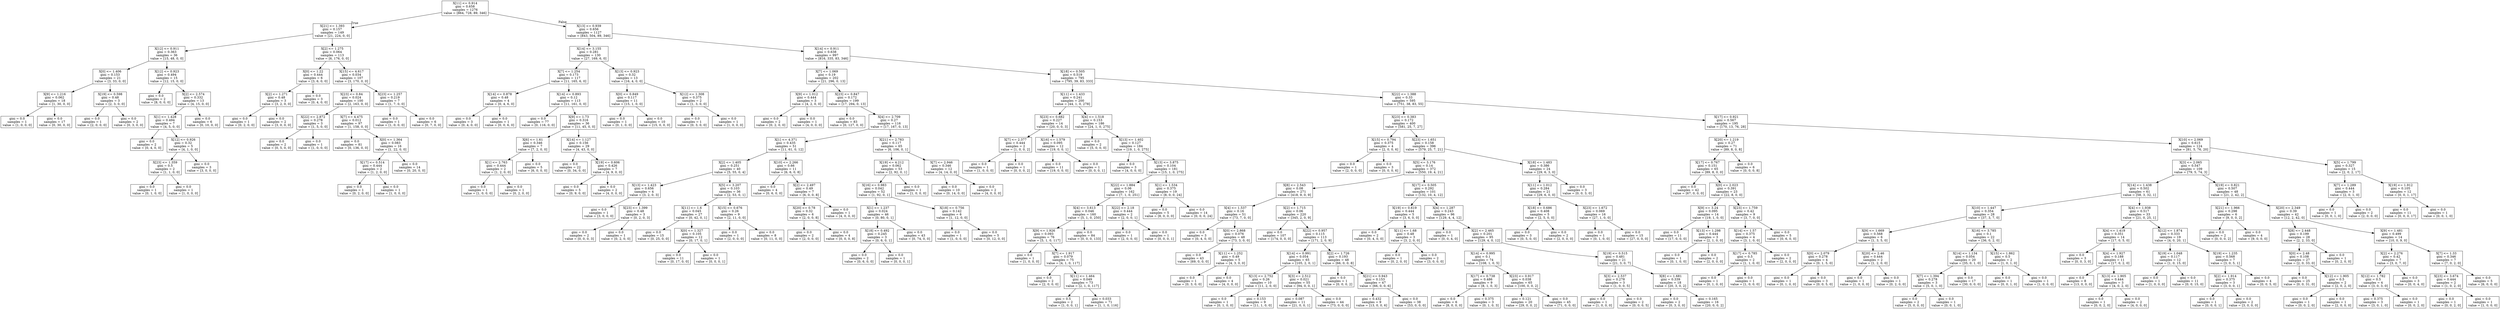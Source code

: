 digraph Tree {
node [shape=box] ;
0 [label="X[11] <= 0.914\ngini = 0.658\nsamples = 1276\nvalue = [864, 728, 89, 346]"] ;
1 [label="X[21] <= 1.393\ngini = 0.157\nsamples = 149\nvalue = [21, 224, 0, 0]"] ;
0 -> 1 [labeldistance=2.5, labelangle=45, headlabel="True"] ;
2 [label="X[12] <= 0.911\ngini = 0.363\nsamples = 36\nvalue = [15, 48, 0, 0]"] ;
1 -> 2 ;
3 [label="X[0] <= 1.406\ngini = 0.153\nsamples = 21\nvalue = [3, 33, 0, 0]"] ;
2 -> 3 ;
4 [label="X[9] <= 1.216\ngini = 0.062\nsamples = 18\nvalue = [1, 30, 0, 0]"] ;
3 -> 4 ;
5 [label="gini = 0.0\nsamples = 1\nvalue = [1, 0, 0, 0]"] ;
4 -> 5 ;
6 [label="gini = 0.0\nsamples = 17\nvalue = [0, 30, 0, 0]"] ;
4 -> 6 ;
7 [label="X[19] <= 0.598\ngini = 0.48\nsamples = 3\nvalue = [2, 3, 0, 0]"] ;
3 -> 7 ;
8 [label="gini = 0.0\nsamples = 1\nvalue = [2, 0, 0, 0]"] ;
7 -> 8 ;
9 [label="gini = 0.0\nsamples = 2\nvalue = [0, 3, 0, 0]"] ;
7 -> 9 ;
10 [label="X[12] <= 0.923\ngini = 0.494\nsamples = 15\nvalue = [12, 15, 0, 0]"] ;
2 -> 10 ;
11 [label="gini = 0.0\nsamples = 2\nvalue = [8, 0, 0, 0]"] ;
10 -> 11 ;
12 [label="X[2] <= 2.574\ngini = 0.332\nsamples = 13\nvalue = [4, 15, 0, 0]"] ;
10 -> 12 ;
13 [label="X[1] <= 1.428\ngini = 0.494\nsamples = 7\nvalue = [4, 5, 0, 0]"] ;
12 -> 13 ;
14 [label="gini = 0.0\nsamples = 2\nvalue = [0, 4, 0, 0]"] ;
13 -> 14 ;
15 [label="X[12] <= 0.926\ngini = 0.32\nsamples = 5\nvalue = [4, 1, 0, 0]"] ;
13 -> 15 ;
16 [label="X[23] <= 1.359\ngini = 0.5\nsamples = 2\nvalue = [1, 1, 0, 0]"] ;
15 -> 16 ;
17 [label="gini = 0.0\nsamples = 1\nvalue = [0, 1, 0, 0]"] ;
16 -> 17 ;
18 [label="gini = 0.0\nsamples = 1\nvalue = [1, 0, 0, 0]"] ;
16 -> 18 ;
19 [label="gini = 0.0\nsamples = 3\nvalue = [3, 0, 0, 0]"] ;
15 -> 19 ;
20 [label="gini = 0.0\nsamples = 6\nvalue = [0, 10, 0, 0]"] ;
12 -> 20 ;
21 [label="X[2] <= 1.275\ngini = 0.064\nsamples = 113\nvalue = [6, 176, 0, 0]"] ;
1 -> 21 ;
22 [label="X[0] <= 1.22\ngini = 0.444\nsamples = 6\nvalue = [3, 6, 0, 0]"] ;
21 -> 22 ;
23 [label="X[2] <= 1.271\ngini = 0.48\nsamples = 3\nvalue = [3, 2, 0, 0]"] ;
22 -> 23 ;
24 [label="gini = 0.0\nsamples = 1\nvalue = [0, 2, 0, 0]"] ;
23 -> 24 ;
25 [label="gini = 0.0\nsamples = 2\nvalue = [3, 0, 0, 0]"] ;
23 -> 25 ;
26 [label="gini = 0.0\nsamples = 3\nvalue = [0, 4, 0, 0]"] ;
22 -> 26 ;
27 [label="X[15] <= 4.617\ngini = 0.034\nsamples = 107\nvalue = [3, 170, 0, 0]"] ;
21 -> 27 ;
28 [label="X[23] <= 0.84\ngini = 0.024\nsamples = 100\nvalue = [2, 163, 0, 0]"] ;
27 -> 28 ;
29 [label="X[22] <= 2.872\ngini = 0.278\nsamples = 3\nvalue = [1, 5, 0, 0]"] ;
28 -> 29 ;
30 [label="gini = 0.0\nsamples = 2\nvalue = [0, 5, 0, 0]"] ;
29 -> 30 ;
31 [label="gini = 0.0\nsamples = 1\nvalue = [1, 0, 0, 0]"] ;
29 -> 31 ;
32 [label="X[7] <= 4.475\ngini = 0.012\nsamples = 97\nvalue = [1, 158, 0, 0]"] ;
28 -> 32 ;
33 [label="gini = 0.0\nsamples = 81\nvalue = [0, 136, 0, 0]"] ;
32 -> 33 ;
34 [label="X[0] <= 1.364\ngini = 0.083\nsamples = 16\nvalue = [1, 22, 0, 0]"] ;
32 -> 34 ;
35 [label="X[17] <= 0.514\ngini = 0.444\nsamples = 2\nvalue = [1, 2, 0, 0]"] ;
34 -> 35 ;
36 [label="gini = 0.0\nsamples = 1\nvalue = [0, 2, 0, 0]"] ;
35 -> 36 ;
37 [label="gini = 0.0\nsamples = 1\nvalue = [1, 0, 0, 0]"] ;
35 -> 37 ;
38 [label="gini = 0.0\nsamples = 14\nvalue = [0, 20, 0, 0]"] ;
34 -> 38 ;
39 [label="X[23] <= 1.257\ngini = 0.219\nsamples = 7\nvalue = [1, 7, 0, 0]"] ;
27 -> 39 ;
40 [label="gini = 0.0\nsamples = 1\nvalue = [1, 0, 0, 0]"] ;
39 -> 40 ;
41 [label="gini = 0.0\nsamples = 6\nvalue = [0, 7, 0, 0]"] ;
39 -> 41 ;
42 [label="X[13] <= 0.939\ngini = 0.656\nsamples = 1127\nvalue = [843, 504, 89, 346]"] ;
0 -> 42 [labeldistance=2.5, labelangle=-45, headlabel="False"] ;
43 [label="X[14] <= 3.155\ngini = 0.281\nsamples = 130\nvalue = [27, 169, 6, 0]"] ;
42 -> 43 ;
44 [label="X[7] <= 1.254\ngini = 0.173\nsamples = 117\nvalue = [11, 165, 6, 0]"] ;
43 -> 44 ;
45 [label="X[14] <= 0.878\ngini = 0.48\nsamples = 4\nvalue = [0, 4, 6, 0]"] ;
44 -> 45 ;
46 [label="gini = 0.0\nsamples = 3\nvalue = [0, 4, 0, 0]"] ;
45 -> 46 ;
47 [label="gini = 0.0\nsamples = 1\nvalue = [0, 0, 6, 0]"] ;
45 -> 47 ;
48 [label="X[14] <= 0.893\ngini = 0.12\nsamples = 113\nvalue = [11, 161, 0, 0]"] ;
44 -> 48 ;
49 [label="gini = 0.0\nsamples = 77\nvalue = [0, 116, 0, 0]"] ;
48 -> 49 ;
50 [label="X[9] <= 1.73\ngini = 0.316\nsamples = 36\nvalue = [11, 45, 0, 0]"] ;
48 -> 50 ;
51 [label="X[6] <= 1.61\ngini = 0.346\nsamples = 7\nvalue = [7, 2, 0, 0]"] ;
50 -> 51 ;
52 [label="X[1] <= 2.763\ngini = 0.444\nsamples = 2\nvalue = [1, 2, 0, 0]"] ;
51 -> 52 ;
53 [label="gini = 0.0\nsamples = 1\nvalue = [1, 0, 0, 0]"] ;
52 -> 53 ;
54 [label="gini = 0.0\nsamples = 1\nvalue = [0, 2, 0, 0]"] ;
52 -> 54 ;
55 [label="gini = 0.0\nsamples = 5\nvalue = [6, 0, 0, 0]"] ;
51 -> 55 ;
56 [label="X[14] <= 1.127\ngini = 0.156\nsamples = 29\nvalue = [4, 43, 0, 0]"] ;
50 -> 56 ;
57 [label="gini = 0.0\nsamples = 22\nvalue = [0, 34, 0, 0]"] ;
56 -> 57 ;
58 [label="X[19] <= 0.606\ngini = 0.426\nsamples = 7\nvalue = [4, 9, 0, 0]"] ;
56 -> 58 ;
59 [label="gini = 0.0\nsamples = 5\nvalue = [0, 9, 0, 0]"] ;
58 -> 59 ;
60 [label="gini = 0.0\nsamples = 2\nvalue = [4, 0, 0, 0]"] ;
58 -> 60 ;
61 [label="X[13] <= 0.923\ngini = 0.32\nsamples = 13\nvalue = [16, 4, 0, 0]"] ;
43 -> 61 ;
62 [label="X[0] <= 0.849\ngini = 0.117\nsamples = 11\nvalue = [15, 1, 0, 0]"] ;
61 -> 62 ;
63 [label="gini = 0.0\nsamples = 1\nvalue = [0, 1, 0, 0]"] ;
62 -> 63 ;
64 [label="gini = 0.0\nsamples = 10\nvalue = [15, 0, 0, 0]"] ;
62 -> 64 ;
65 [label="X[12] <= 1.308\ngini = 0.375\nsamples = 2\nvalue = [1, 3, 0, 0]"] ;
61 -> 65 ;
66 [label="gini = 0.0\nsamples = 1\nvalue = [0, 3, 0, 0]"] ;
65 -> 66 ;
67 [label="gini = 0.0\nsamples = 1\nvalue = [1, 0, 0, 0]"] ;
65 -> 67 ;
68 [label="X[14] <= 0.911\ngini = 0.638\nsamples = 997\nvalue = [816, 335, 83, 346]"] ;
42 -> 68 ;
69 [label="X[7] <= 1.069\ngini = 0.19\nsamples = 202\nvalue = [21, 296, 0, 13]"] ;
68 -> 69 ;
70 [label="X[9] <= 1.012\ngini = 0.444\nsamples = 3\nvalue = [4, 2, 0, 0]"] ;
69 -> 70 ;
71 [label="gini = 0.0\nsamples = 2\nvalue = [0, 2, 0, 0]"] ;
70 -> 71 ;
72 [label="gini = 0.0\nsamples = 1\nvalue = [4, 0, 0, 0]"] ;
70 -> 72 ;
73 [label="X[23] <= 0.847\ngini = 0.172\nsamples = 199\nvalue = [17, 294, 0, 13]"] ;
69 -> 73 ;
74 [label="gini = 0.0\nsamples = 83\nvalue = [0, 127, 0, 0]"] ;
73 -> 74 ;
75 [label="X[4] <= 2.709\ngini = 0.27\nsamples = 116\nvalue = [17, 167, 0, 13]"] ;
73 -> 75 ;
76 [label="X[1] <= 4.371\ngini = 0.435\nsamples = 51\nvalue = [11, 61, 0, 12]"] ;
75 -> 76 ;
77 [label="X[2] <= 1.405\ngini = 0.251\nsamples = 40\nvalue = [5, 55, 0, 4]"] ;
76 -> 77 ;
78 [label="X[13] <= 1.423\ngini = 0.656\nsamples = 4\nvalue = [3, 2, 0, 3]"] ;
77 -> 78 ;
79 [label="gini = 0.0\nsamples = 1\nvalue = [3, 0, 0, 0]"] ;
78 -> 79 ;
80 [label="X[23] <= 1.399\ngini = 0.48\nsamples = 3\nvalue = [0, 2, 0, 3]"] ;
78 -> 80 ;
81 [label="gini = 0.0\nsamples = 2\nvalue = [0, 0, 0, 3]"] ;
80 -> 81 ;
82 [label="gini = 0.0\nsamples = 1\nvalue = [0, 2, 0, 0]"] ;
80 -> 82 ;
83 [label="X[5] <= 3.207\ngini = 0.103\nsamples = 36\nvalue = [2, 53, 0, 1]"] ;
77 -> 83 ;
84 [label="X[11] <= 1.6\ngini = 0.045\nsamples = 27\nvalue = [0, 42, 0, 1]"] ;
83 -> 84 ;
85 [label="gini = 0.0\nsamples = 15\nvalue = [0, 25, 0, 0]"] ;
84 -> 85 ;
86 [label="X[0] <= 1.327\ngini = 0.105\nsamples = 12\nvalue = [0, 17, 0, 1]"] ;
84 -> 86 ;
87 [label="gini = 0.0\nsamples = 11\nvalue = [0, 17, 0, 0]"] ;
86 -> 87 ;
88 [label="gini = 0.0\nsamples = 1\nvalue = [0, 0, 0, 1]"] ;
86 -> 88 ;
89 [label="X[15] <= 0.676\ngini = 0.26\nsamples = 9\nvalue = [2, 11, 0, 0]"] ;
83 -> 89 ;
90 [label="gini = 0.0\nsamples = 1\nvalue = [2, 0, 0, 0]"] ;
89 -> 90 ;
91 [label="gini = 0.0\nsamples = 8\nvalue = [0, 11, 0, 0]"] ;
89 -> 91 ;
92 [label="X[10] <= 2.266\ngini = 0.66\nsamples = 11\nvalue = [6, 6, 0, 8]"] ;
76 -> 92 ;
93 [label="gini = 0.0\nsamples = 4\nvalue = [0, 6, 0, 0]"] ;
92 -> 93 ;
94 [label="X[2] <= 2.497\ngini = 0.49\nsamples = 7\nvalue = [6, 0, 0, 8]"] ;
92 -> 94 ;
95 [label="X[20] <= 0.78\ngini = 0.32\nsamples = 6\nvalue = [2, 0, 0, 8]"] ;
94 -> 95 ;
96 [label="gini = 0.0\nsamples = 2\nvalue = [2, 0, 0, 0]"] ;
95 -> 96 ;
97 [label="gini = 0.0\nsamples = 4\nvalue = [0, 0, 0, 8]"] ;
95 -> 97 ;
98 [label="gini = 0.0\nsamples = 1\nvalue = [4, 0, 0, 0]"] ;
94 -> 98 ;
99 [label="X[21] <= 2.783\ngini = 0.117\nsamples = 65\nvalue = [6, 106, 0, 1]"] ;
75 -> 99 ;
100 [label="X[19] <= 4.212\ngini = 0.062\nsamples = 53\nvalue = [2, 92, 0, 1]"] ;
99 -> 100 ;
101 [label="X[16] <= 0.983\ngini = 0.042\nsamples = 52\nvalue = [1, 92, 0, 1]"] ;
100 -> 101 ;
102 [label="X[1] <= 1.237\ngini = 0.024\nsamples = 46\nvalue = [0, 80, 0, 1]"] ;
101 -> 102 ;
103 [label="X[18] <= 0.492\ngini = 0.245\nsamples = 3\nvalue = [0, 6, 0, 1]"] ;
102 -> 103 ;
104 [label="gini = 0.0\nsamples = 2\nvalue = [0, 6, 0, 0]"] ;
103 -> 104 ;
105 [label="gini = 0.0\nsamples = 1\nvalue = [0, 0, 0, 1]"] ;
103 -> 105 ;
106 [label="gini = 0.0\nsamples = 43\nvalue = [0, 74, 0, 0]"] ;
102 -> 106 ;
107 [label="X[18] <= 0.756\ngini = 0.142\nsamples = 6\nvalue = [1, 12, 0, 0]"] ;
101 -> 107 ;
108 [label="gini = 0.0\nsamples = 1\nvalue = [1, 0, 0, 0]"] ;
107 -> 108 ;
109 [label="gini = 0.0\nsamples = 5\nvalue = [0, 12, 0, 0]"] ;
107 -> 109 ;
110 [label="gini = 0.0\nsamples = 1\nvalue = [1, 0, 0, 0]"] ;
100 -> 110 ;
111 [label="X[7] <= 2.946\ngini = 0.346\nsamples = 12\nvalue = [4, 14, 0, 0]"] ;
99 -> 111 ;
112 [label="gini = 0.0\nsamples = 10\nvalue = [0, 14, 0, 0]"] ;
111 -> 112 ;
113 [label="gini = 0.0\nsamples = 2\nvalue = [4, 0, 0, 0]"] ;
111 -> 113 ;
114 [label="X[18] <= 0.505\ngini = 0.519\nsamples = 795\nvalue = [795, 39, 83, 333]"] ;
68 -> 114 ;
115 [label="X[11] <= 1.433\ngini = 0.241\nsamples = 200\nvalue = [44, 1, 0, 278]"] ;
114 -> 115 ;
116 [label="X[23] <= 0.682\ngini = 0.227\nsamples = 14\nvalue = [20, 0, 0, 3]"] ;
115 -> 116 ;
117 [label="X[7] <= 2.377\ngini = 0.444\nsamples = 2\nvalue = [1, 0, 0, 2]"] ;
116 -> 117 ;
118 [label="gini = 0.0\nsamples = 1\nvalue = [1, 0, 0, 0]"] ;
117 -> 118 ;
119 [label="gini = 0.0\nsamples = 1\nvalue = [0, 0, 0, 2]"] ;
117 -> 119 ;
120 [label="X[16] <= 1.579\ngini = 0.095\nsamples = 12\nvalue = [19, 0, 0, 1]"] ;
116 -> 120 ;
121 [label="gini = 0.0\nsamples = 11\nvalue = [19, 0, 0, 0]"] ;
120 -> 121 ;
122 [label="gini = 0.0\nsamples = 1\nvalue = [0, 0, 0, 1]"] ;
120 -> 122 ;
123 [label="X[4] <= 1.518\ngini = 0.153\nsamples = 186\nvalue = [24, 1, 0, 275]"] ;
115 -> 123 ;
124 [label="gini = 0.0\nsamples = 2\nvalue = [5, 0, 0, 0]"] ;
123 -> 124 ;
125 [label="X[13] <= 1.402\ngini = 0.127\nsamples = 184\nvalue = [19, 1, 0, 275]"] ;
123 -> 125 ;
126 [label="gini = 0.0\nsamples = 3\nvalue = [4, 0, 0, 0]"] ;
125 -> 126 ;
127 [label="X[13] <= 3.875\ngini = 0.104\nsamples = 181\nvalue = [15, 1, 0, 275]"] ;
125 -> 127 ;
128 [label="X[22] <= 1.884\ngini = 0.06\nsamples = 162\nvalue = [7, 1, 0, 251]"] ;
127 -> 128 ;
129 [label="X[4] <= 3.613\ngini = 0.046\nsamples = 160\nvalue = [5, 1, 0, 250]"] ;
128 -> 129 ;
130 [label="X[9] <= 1.926\ngini = 0.093\nsamples = 76\nvalue = [5, 1, 0, 117]"] ;
129 -> 130 ;
131 [label="gini = 0.0\nsamples = 1\nvalue = [1, 0, 0, 0]"] ;
130 -> 131 ;
132 [label="X[7] <= 1.917\ngini = 0.079\nsamples = 75\nvalue = [4, 1, 0, 117]"] ;
130 -> 132 ;
133 [label="gini = 0.0\nsamples = 2\nvalue = [2, 0, 0, 0]"] ;
132 -> 133 ;
134 [label="X[11] <= 1.464\ngini = 0.049\nsamples = 73\nvalue = [2, 1, 0, 117]"] ;
132 -> 134 ;
135 [label="gini = 0.5\nsamples = 2\nvalue = [1, 0, 0, 1]"] ;
134 -> 135 ;
136 [label="gini = 0.033\nsamples = 71\nvalue = [1, 1, 0, 116]"] ;
134 -> 136 ;
137 [label="gini = 0.0\nsamples = 84\nvalue = [0, 0, 0, 133]"] ;
129 -> 137 ;
138 [label="X[22] <= 2.18\ngini = 0.444\nsamples = 2\nvalue = [2, 0, 0, 1]"] ;
128 -> 138 ;
139 [label="gini = 0.0\nsamples = 1\nvalue = [2, 0, 0, 0]"] ;
138 -> 139 ;
140 [label="gini = 0.0\nsamples = 1\nvalue = [0, 0, 0, 1]"] ;
138 -> 140 ;
141 [label="X[1] <= 1.534\ngini = 0.375\nsamples = 19\nvalue = [8, 0, 0, 24]"] ;
127 -> 141 ;
142 [label="gini = 0.0\nsamples = 5\nvalue = [8, 0, 0, 0]"] ;
141 -> 142 ;
143 [label="gini = 0.0\nsamples = 14\nvalue = [0, 0, 0, 24]"] ;
141 -> 143 ;
144 [label="X[22] <= 1.388\ngini = 0.33\nsamples = 595\nvalue = [751, 38, 83, 55]"] ;
114 -> 144 ;
145 [label="X[23] <= 0.383\ngini = 0.172\nsamples = 400\nvalue = [581, 25, 7, 27]"] ;
144 -> 145 ;
146 [label="X[15] <= 0.794\ngini = 0.375\nsamples = 4\nvalue = [2, 0, 0, 6]"] ;
145 -> 146 ;
147 [label="gini = 0.0\nsamples = 1\nvalue = [2, 0, 0, 0]"] ;
146 -> 147 ;
148 [label="gini = 0.0\nsamples = 3\nvalue = [0, 0, 0, 6]"] ;
146 -> 148 ;
149 [label="X[23] <= 1.651\ngini = 0.158\nsamples = 396\nvalue = [579, 25, 7, 21]"] ;
145 -> 149 ;
150 [label="X[5] <= 3.176\ngini = 0.14\nsamples = 372\nvalue = [550, 19, 4, 21]"] ;
149 -> 150 ;
151 [label="X[8] <= 2.543\ngini = 0.08\nsamples = 271\nvalue = [418, 9, 0, 9]"] ;
150 -> 151 ;
152 [label="X[4] <= 1.537\ngini = 0.16\nsamples = 51\nvalue = [73, 7, 0, 0]"] ;
151 -> 152 ;
153 [label="gini = 0.0\nsamples = 3\nvalue = [0, 4, 0, 0]"] ;
152 -> 153 ;
154 [label="X[0] <= 2.868\ngini = 0.076\nsamples = 48\nvalue = [73, 3, 0, 0]"] ;
152 -> 154 ;
155 [label="gini = 0.0\nsamples = 43\nvalue = [69, 0, 0, 0]"] ;
154 -> 155 ;
156 [label="X[11] <= 1.252\ngini = 0.49\nsamples = 5\nvalue = [4, 3, 0, 0]"] ;
154 -> 156 ;
157 [label="gini = 0.0\nsamples = 1\nvalue = [0, 3, 0, 0]"] ;
156 -> 157 ;
158 [label="gini = 0.0\nsamples = 4\nvalue = [4, 0, 0, 0]"] ;
156 -> 158 ;
159 [label="X[2] <= 1.715\ngini = 0.06\nsamples = 220\nvalue = [345, 2, 0, 9]"] ;
151 -> 159 ;
160 [label="gini = 0.0\nsamples = 107\nvalue = [174, 0, 0, 0]"] ;
159 -> 160 ;
161 [label="X[22] <= 0.957\ngini = 0.115\nsamples = 113\nvalue = [171, 2, 0, 9]"] ;
159 -> 161 ;
162 [label="X[14] <= 0.991\ngini = 0.054\nsamples = 65\nvalue = [105, 2, 0, 1]"] ;
161 -> 162 ;
163 [label="X[13] <= 2.752\ngini = 0.26\nsamples = 10\nvalue = [11, 2, 0, 0]"] ;
162 -> 163 ;
164 [label="gini = 0.0\nsamples = 1\nvalue = [0, 1, 0, 0]"] ;
163 -> 164 ;
165 [label="gini = 0.153\nsamples = 9\nvalue = [11, 1, 0, 0]"] ;
163 -> 165 ;
166 [label="X[3] <= 2.512\ngini = 0.021\nsamples = 55\nvalue = [94, 0, 0, 1]"] ;
162 -> 166 ;
167 [label="gini = 0.087\nsamples = 11\nvalue = [21, 0, 0, 1]"] ;
166 -> 167 ;
168 [label="gini = 0.0\nsamples = 44\nvalue = [73, 0, 0, 0]"] ;
166 -> 168 ;
169 [label="X[2] <= 1.726\ngini = 0.193\nsamples = 48\nvalue = [66, 0, 0, 8]"] ;
161 -> 169 ;
170 [label="gini = 0.0\nsamples = 1\nvalue = [0, 0, 0, 2]"] ;
169 -> 170 ;
171 [label="X[21] <= 0.943\ngini = 0.153\nsamples = 47\nvalue = [66, 0, 0, 6]"] ;
169 -> 171 ;
172 [label="gini = 0.432\nsamples = 9\nvalue = [13, 0, 0, 6]"] ;
171 -> 172 ;
173 [label="gini = 0.0\nsamples = 38\nvalue = [53, 0, 0, 0]"] ;
171 -> 173 ;
174 [label="X[17] <= 0.505\ngini = 0.292\nsamples = 101\nvalue = [132, 10, 4, 12]"] ;
150 -> 174 ;
175 [label="X[19] <= 0.619\ngini = 0.444\nsamples = 5\nvalue = [3, 6, 0, 0]"] ;
174 -> 175 ;
176 [label="gini = 0.0\nsamples = 2\nvalue = [0, 4, 0, 0]"] ;
175 -> 176 ;
177 [label="X[11] <= 1.68\ngini = 0.48\nsamples = 3\nvalue = [3, 2, 0, 0]"] ;
175 -> 177 ;
178 [label="gini = 0.0\nsamples = 1\nvalue = [0, 2, 0, 0]"] ;
177 -> 178 ;
179 [label="gini = 0.0\nsamples = 2\nvalue = [3, 0, 0, 0]"] ;
177 -> 179 ;
180 [label="X[4] <= 1.287\ngini = 0.243\nsamples = 96\nvalue = [129, 4, 4, 12]"] ;
174 -> 180 ;
181 [label="gini = 0.0\nsamples = 1\nvalue = [0, 0, 4, 0]"] ;
180 -> 181 ;
182 [label="X[2] <= 2.465\ngini = 0.201\nsamples = 95\nvalue = [129, 4, 0, 12]"] ;
180 -> 182 ;
183 [label="X[14] <= 0.995\ngini = 0.1\nsamples = 74\nvalue = [108, 1, 0, 5]"] ;
182 -> 183 ;
184 [label="X[17] <= 0.738\ngini = 0.486\nsamples = 9\nvalue = [8, 1, 0, 3]"] ;
183 -> 184 ;
185 [label="gini = 0.0\nsamples = 6\nvalue = [8, 0, 0, 0]"] ;
184 -> 185 ;
186 [label="gini = 0.375\nsamples = 3\nvalue = [0, 1, 0, 3]"] ;
184 -> 186 ;
187 [label="X[23] <= 0.917\ngini = 0.038\nsamples = 65\nvalue = [100, 0, 0, 2]"] ;
183 -> 187 ;
188 [label="gini = 0.121\nsamples = 20\nvalue = [29, 0, 0, 2]"] ;
187 -> 188 ;
189 [label="gini = 0.0\nsamples = 45\nvalue = [71, 0, 0, 0]"] ;
187 -> 189 ;
190 [label="X[19] <= 0.515\ngini = 0.481\nsamples = 21\nvalue = [21, 3, 0, 7]"] ;
182 -> 190 ;
191 [label="X[3] <= 2.537\ngini = 0.278\nsamples = 3\nvalue = [1, 0, 0, 5]"] ;
190 -> 191 ;
192 [label="gini = 0.0\nsamples = 1\nvalue = [1, 0, 0, 0]"] ;
191 -> 192 ;
193 [label="gini = 0.0\nsamples = 2\nvalue = [0, 0, 0, 5]"] ;
191 -> 193 ;
194 [label="X[8] <= 1.681\ngini = 0.339\nsamples = 18\nvalue = [20, 3, 0, 2]"] ;
190 -> 194 ;
195 [label="gini = 0.0\nsamples = 2\nvalue = [0, 3, 0, 0]"] ;
194 -> 195 ;
196 [label="gini = 0.165\nsamples = 16\nvalue = [20, 0, 0, 2]"] ;
194 -> 196 ;
197 [label="X[18] <= 1.483\ngini = 0.386\nsamples = 24\nvalue = [29, 6, 3, 0]"] ;
149 -> 197 ;
198 [label="X[11] <= 1.012\ngini = 0.284\nsamples = 21\nvalue = [29, 6, 0, 0]"] ;
197 -> 198 ;
199 [label="X[18] <= 0.686\ngini = 0.408\nsamples = 5\nvalue = [2, 5, 0, 0]"] ;
198 -> 199 ;
200 [label="gini = 0.0\nsamples = 3\nvalue = [0, 5, 0, 0]"] ;
199 -> 200 ;
201 [label="gini = 0.0\nsamples = 2\nvalue = [2, 0, 0, 0]"] ;
199 -> 201 ;
202 [label="X[23] <= 1.672\ngini = 0.069\nsamples = 16\nvalue = [27, 1, 0, 0]"] ;
198 -> 202 ;
203 [label="gini = 0.0\nsamples = 1\nvalue = [0, 1, 0, 0]"] ;
202 -> 203 ;
204 [label="gini = 0.0\nsamples = 15\nvalue = [27, 0, 0, 0]"] ;
202 -> 204 ;
205 [label="gini = 0.0\nsamples = 3\nvalue = [0, 0, 3, 0]"] ;
197 -> 205 ;
206 [label="X[17] <= 0.921\ngini = 0.567\nsamples = 195\nvalue = [170, 13, 76, 28]"] ;
144 -> 206 ;
207 [label="X[20] <= 1.219\ngini = 0.27\nsamples = 71\nvalue = [89, 8, 0, 8]"] ;
206 -> 207 ;
208 [label="X[17] <= 0.767\ngini = 0.151\nsamples = 65\nvalue = [89, 8, 0, 0]"] ;
207 -> 208 ;
209 [label="gini = 0.0\nsamples = 42\nvalue = [67, 0, 0, 0]"] ;
208 -> 209 ;
210 [label="X[0] <= 2.023\ngini = 0.391\nsamples = 23\nvalue = [22, 8, 0, 0]"] ;
208 -> 210 ;
211 [label="X[9] <= 3.24\ngini = 0.095\nsamples = 14\nvalue = [19, 1, 0, 0]"] ;
210 -> 211 ;
212 [label="gini = 0.0\nsamples = 11\nvalue = [17, 0, 0, 0]"] ;
211 -> 212 ;
213 [label="X[13] <= 1.298\ngini = 0.444\nsamples = 3\nvalue = [2, 1, 0, 0]"] ;
211 -> 213 ;
214 [label="gini = 0.0\nsamples = 1\nvalue = [0, 1, 0, 0]"] ;
213 -> 214 ;
215 [label="gini = 0.0\nsamples = 2\nvalue = [2, 0, 0, 0]"] ;
213 -> 215 ;
216 [label="X[23] <= 1.759\ngini = 0.42\nsamples = 9\nvalue = [3, 7, 0, 0]"] ;
210 -> 216 ;
217 [label="X[14] <= 1.57\ngini = 0.375\nsamples = 4\nvalue = [3, 1, 0, 0]"] ;
216 -> 217 ;
218 [label="X[17] <= 0.785\ngini = 0.5\nsamples = 2\nvalue = [1, 1, 0, 0]"] ;
217 -> 218 ;
219 [label="gini = 0.0\nsamples = 1\nvalue = [0, 1, 0, 0]"] ;
218 -> 219 ;
220 [label="gini = 0.0\nsamples = 1\nvalue = [1, 0, 0, 0]"] ;
218 -> 220 ;
221 [label="gini = 0.0\nsamples = 2\nvalue = [2, 0, 0, 0]"] ;
217 -> 221 ;
222 [label="gini = 0.0\nsamples = 5\nvalue = [0, 6, 0, 0]"] ;
216 -> 222 ;
223 [label="gini = 0.0\nsamples = 6\nvalue = [0, 0, 0, 8]"] ;
207 -> 223 ;
224 [label="X[10] <= 2.069\ngini = 0.615\nsamples = 124\nvalue = [81, 5, 76, 20]"] ;
206 -> 224 ;
225 [label="X[3] <= 2.065\ngini = 0.547\nsamples = 109\nvalue = [79, 5, 74, 3]"] ;
224 -> 225 ;
226 [label="X[14] <= 1.438\ngini = 0.502\nsamples = 61\nvalue = [58, 3, 32, 1]"] ;
225 -> 226 ;
227 [label="X[10] <= 1.447\ngini = 0.354\nsamples = 28\nvalue = [37, 3, 7, 0]"] ;
226 -> 227 ;
228 [label="X[9] <= 1.669\ngini = 0.568\nsamples = 6\nvalue = [1, 3, 5, 0]"] ;
227 -> 228 ;
229 [label="X[0] <= 2.079\ngini = 0.278\nsamples = 4\nvalue = [0, 1, 5, 0]"] ;
228 -> 229 ;
230 [label="gini = 0.0\nsamples = 1\nvalue = [0, 1, 0, 0]"] ;
229 -> 230 ;
231 [label="gini = 0.0\nsamples = 3\nvalue = [0, 0, 5, 0]"] ;
229 -> 231 ;
232 [label="X[20] <= 2.46\ngini = 0.444\nsamples = 2\nvalue = [1, 2, 0, 0]"] ;
228 -> 232 ;
233 [label="gini = 0.0\nsamples = 1\nvalue = [1, 0, 0, 0]"] ;
232 -> 233 ;
234 [label="gini = 0.0\nsamples = 1\nvalue = [0, 2, 0, 0]"] ;
232 -> 234 ;
235 [label="X[16] <= 3.785\ngini = 0.1\nsamples = 22\nvalue = [36, 0, 2, 0]"] ;
227 -> 235 ;
236 [label="X[14] <= 1.134\ngini = 0.054\nsamples = 20\nvalue = [35, 0, 1, 0]"] ;
235 -> 236 ;
237 [label="X[7] <= 1.394\ngini = 0.278\nsamples = 3\nvalue = [5, 0, 1, 0]"] ;
236 -> 237 ;
238 [label="gini = 0.0\nsamples = 2\nvalue = [5, 0, 0, 0]"] ;
237 -> 238 ;
239 [label="gini = 0.0\nsamples = 1\nvalue = [0, 0, 1, 0]"] ;
237 -> 239 ;
240 [label="gini = 0.0\nsamples = 17\nvalue = [30, 0, 0, 0]"] ;
236 -> 240 ;
241 [label="X[15] <= 1.862\ngini = 0.5\nsamples = 2\nvalue = [1, 0, 1, 0]"] ;
235 -> 241 ;
242 [label="gini = 0.0\nsamples = 1\nvalue = [0, 0, 1, 0]"] ;
241 -> 242 ;
243 [label="gini = 0.0\nsamples = 1\nvalue = [1, 0, 0, 0]"] ;
241 -> 243 ;
244 [label="X[4] <= 1.938\ngini = 0.517\nsamples = 33\nvalue = [21, 0, 25, 1]"] ;
226 -> 244 ;
245 [label="X[4] <= 1.419\ngini = 0.351\nsamples = 14\nvalue = [17, 0, 5, 0]"] ;
244 -> 245 ;
246 [label="gini = 0.0\nsamples = 3\nvalue = [0, 0, 3, 0]"] ;
245 -> 246 ;
247 [label="X[4] <= 1.927\ngini = 0.188\nsamples = 11\nvalue = [17, 0, 2, 0]"] ;
245 -> 247 ;
248 [label="gini = 0.0\nsamples = 8\nvalue = [13, 0, 0, 0]"] ;
247 -> 248 ;
249 [label="X[13] <= 1.905\ngini = 0.444\nsamples = 3\nvalue = [4, 0, 2, 0]"] ;
247 -> 249 ;
250 [label="gini = 0.0\nsamples = 1\nvalue = [0, 0, 2, 0]"] ;
249 -> 250 ;
251 [label="gini = 0.0\nsamples = 2\nvalue = [4, 0, 0, 0]"] ;
249 -> 251 ;
252 [label="X[12] <= 1.874\ngini = 0.333\nsamples = 19\nvalue = [4, 0, 20, 1]"] ;
244 -> 252 ;
253 [label="X[19] <= 1.048\ngini = 0.117\nsamples = 12\nvalue = [1, 0, 15, 0]"] ;
252 -> 253 ;
254 [label="gini = 0.0\nsamples = 1\nvalue = [1, 0, 0, 0]"] ;
253 -> 254 ;
255 [label="gini = 0.0\nsamples = 11\nvalue = [0, 0, 15, 0]"] ;
253 -> 255 ;
256 [label="X[19] <= 1.235\ngini = 0.568\nsamples = 7\nvalue = [3, 0, 5, 1]"] ;
252 -> 256 ;
257 [label="X[2] <= 1.914\ngini = 0.375\nsamples = 3\nvalue = [3, 0, 0, 1]"] ;
256 -> 257 ;
258 [label="gini = 0.0\nsamples = 1\nvalue = [0, 0, 0, 1]"] ;
257 -> 258 ;
259 [label="gini = 0.0\nsamples = 2\nvalue = [3, 0, 0, 0]"] ;
257 -> 259 ;
260 [label="gini = 0.0\nsamples = 4\nvalue = [0, 0, 5, 0]"] ;
256 -> 260 ;
261 [label="X[19] <= 0.821\ngini = 0.507\nsamples = 48\nvalue = [21, 2, 42, 2]"] ;
225 -> 261 ;
262 [label="X[21] <= 1.966\ngini = 0.298\nsamples = 6\nvalue = [9, 0, 0, 2]"] ;
261 -> 262 ;
263 [label="gini = 0.0\nsamples = 2\nvalue = [0, 0, 0, 2]"] ;
262 -> 263 ;
264 [label="gini = 0.0\nsamples = 4\nvalue = [9, 0, 0, 0]"] ;
262 -> 264 ;
265 [label="X[20] <= 2.349\ngini = 0.39\nsamples = 42\nvalue = [12, 2, 42, 0]"] ;
261 -> 265 ;
266 [label="X[8] <= 2.448\ngini = 0.199\nsamples = 28\nvalue = [2, 2, 33, 0]"] ;
265 -> 266 ;
267 [label="X[0] <= 2.48\ngini = 0.108\nsamples = 27\nvalue = [2, 0, 33, 0]"] ;
266 -> 267 ;
268 [label="gini = 0.0\nsamples = 25\nvalue = [0, 0, 31, 0]"] ;
267 -> 268 ;
269 [label="X[12] <= 1.905\ngini = 0.5\nsamples = 2\nvalue = [2, 0, 2, 0]"] ;
267 -> 269 ;
270 [label="gini = 0.0\nsamples = 1\nvalue = [0, 0, 2, 0]"] ;
269 -> 270 ;
271 [label="gini = 0.0\nsamples = 1\nvalue = [2, 0, 0, 0]"] ;
269 -> 271 ;
272 [label="gini = 0.0\nsamples = 1\nvalue = [0, 2, 0, 0]"] ;
266 -> 272 ;
273 [label="X[9] <= 1.481\ngini = 0.499\nsamples = 14\nvalue = [10, 0, 9, 0]"] ;
265 -> 273 ;
274 [label="X[2] <= 2.276\ngini = 0.42\nsamples = 7\nvalue = [3, 0, 7, 0]"] ;
273 -> 274 ;
275 [label="X[12] <= 1.782\ngini = 0.5\nsamples = 4\nvalue = [3, 0, 3, 0]"] ;
274 -> 275 ;
276 [label="gini = 0.375\nsamples = 3\nvalue = [3, 0, 1, 0]"] ;
275 -> 276 ;
277 [label="gini = 0.0\nsamples = 1\nvalue = [0, 0, 2, 0]"] ;
275 -> 277 ;
278 [label="gini = 0.0\nsamples = 3\nvalue = [0, 0, 4, 0]"] ;
274 -> 278 ;
279 [label="X[7] <= 1.33\ngini = 0.346\nsamples = 7\nvalue = [7, 0, 2, 0]"] ;
273 -> 279 ;
280 [label="X[23] <= 3.674\ngini = 0.444\nsamples = 2\nvalue = [1, 0, 2, 0]"] ;
279 -> 280 ;
281 [label="gini = 0.0\nsamples = 1\nvalue = [0, 0, 2, 0]"] ;
280 -> 281 ;
282 [label="gini = 0.0\nsamples = 1\nvalue = [1, 0, 0, 0]"] ;
280 -> 282 ;
283 [label="gini = 0.0\nsamples = 5\nvalue = [6, 0, 0, 0]"] ;
279 -> 283 ;
284 [label="X[5] <= 1.799\ngini = 0.327\nsamples = 15\nvalue = [2, 0, 2, 17]"] ;
224 -> 284 ;
285 [label="X[7] <= 1.289\ngini = 0.444\nsamples = 3\nvalue = [2, 0, 1, 0]"] ;
284 -> 285 ;
286 [label="gini = 0.0\nsamples = 1\nvalue = [0, 0, 1, 0]"] ;
285 -> 286 ;
287 [label="gini = 0.0\nsamples = 2\nvalue = [2, 0, 0, 0]"] ;
285 -> 287 ;
288 [label="X[19] <= 1.912\ngini = 0.105\nsamples = 12\nvalue = [0, 0, 1, 17]"] ;
284 -> 288 ;
289 [label="gini = 0.0\nsamples = 11\nvalue = [0, 0, 0, 17]"] ;
288 -> 289 ;
290 [label="gini = 0.0\nsamples = 1\nvalue = [0, 0, 1, 0]"] ;
288 -> 290 ;
}